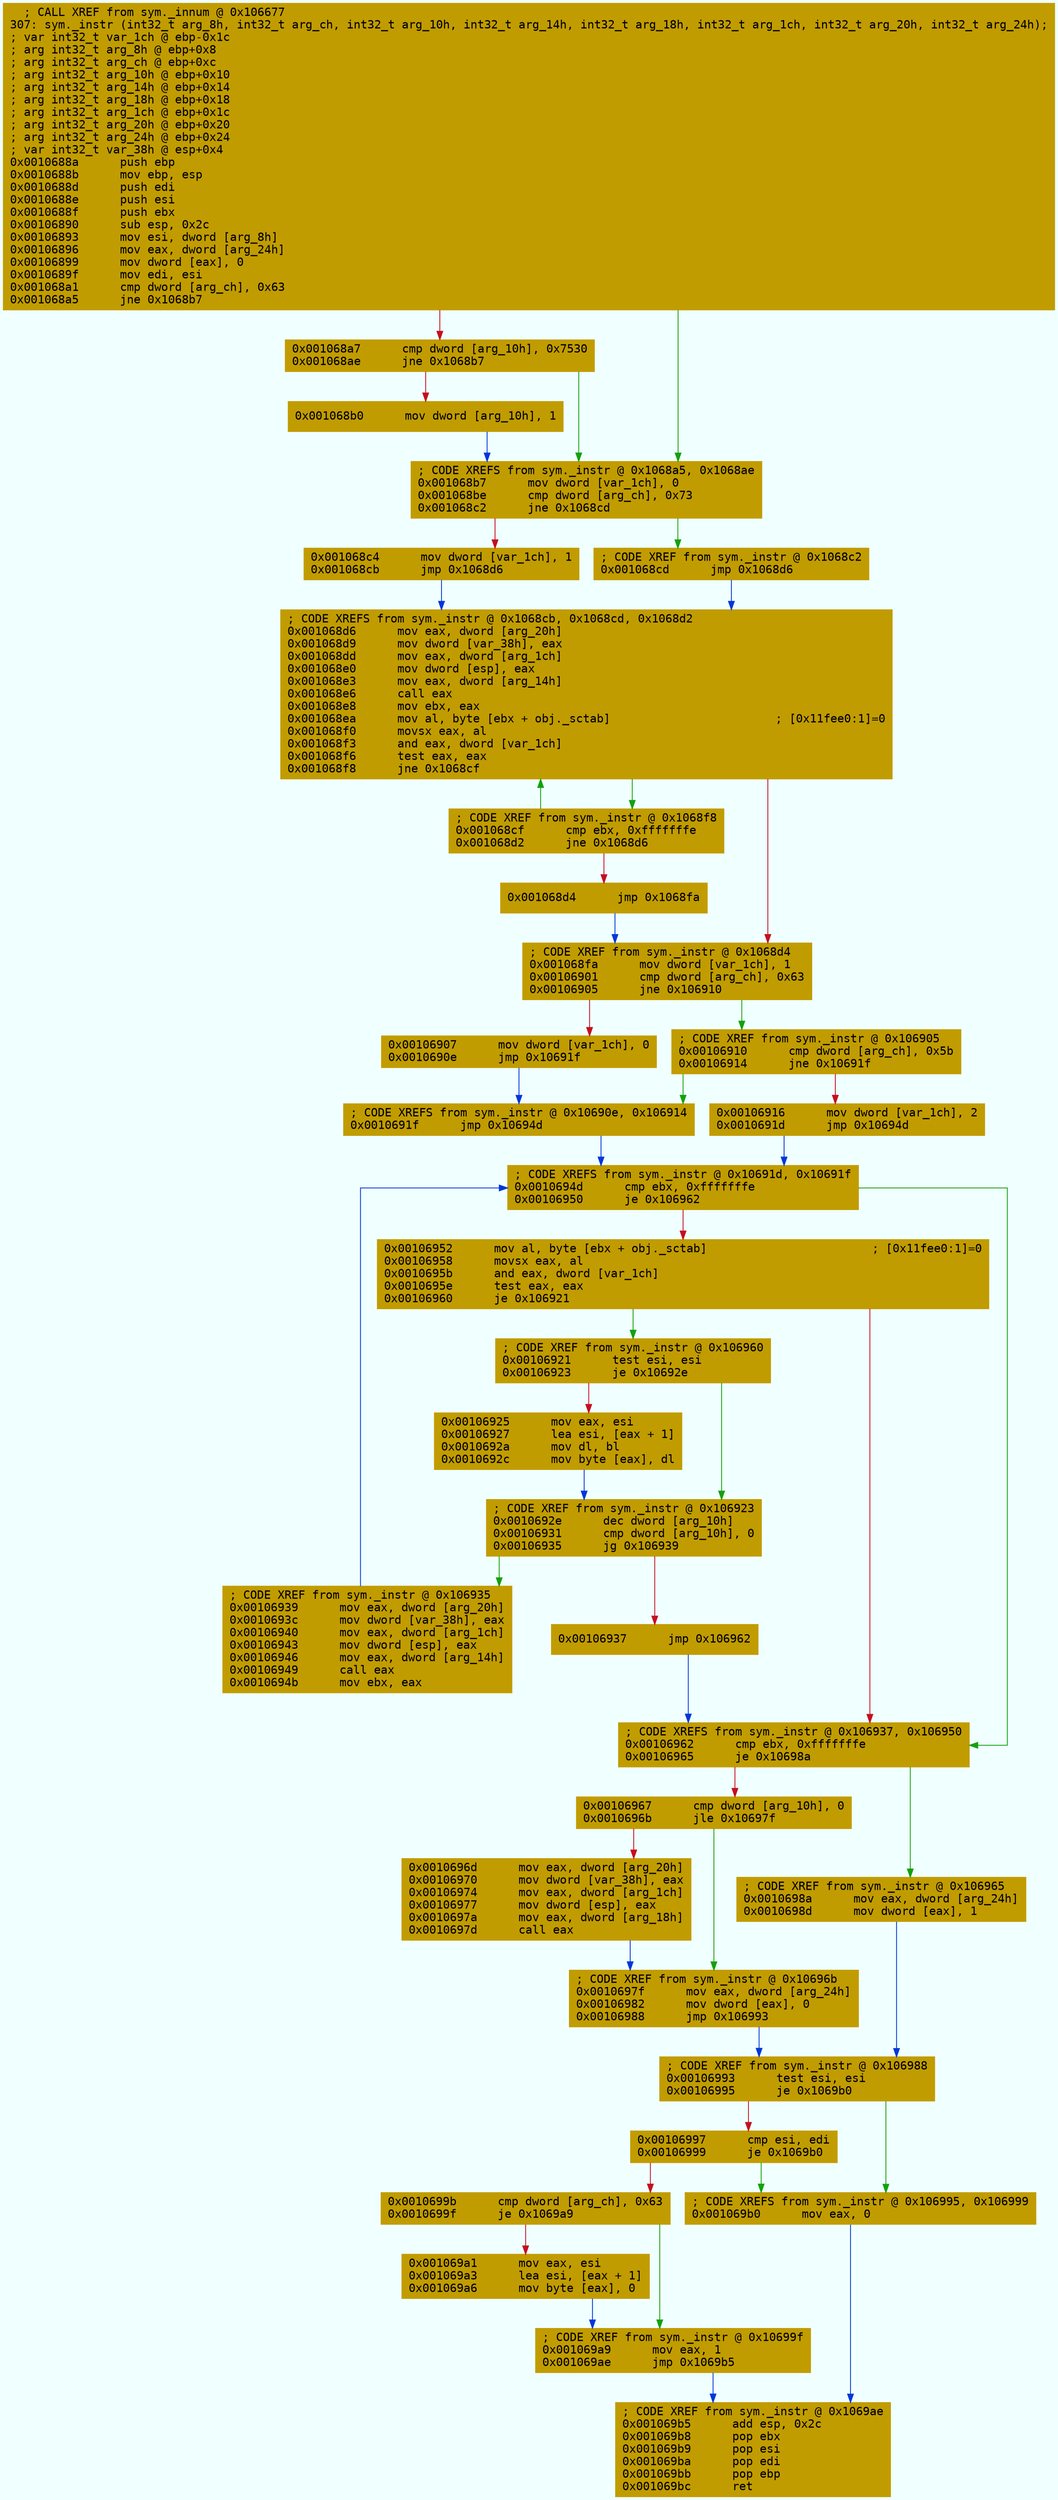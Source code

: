 digraph code {
	graph [bgcolor=azure fontsize=8 fontname="Courier" splines="ortho"];
	node [fillcolor=gray style=filled shape=box];
	edge [arrowhead="normal"];
	"0x0010688a" [URL="sym._instr/0x0010688a", fillcolor="#c19c00",color="#c19c00", fontname="Courier",label="  ; CALL XREF from sym._innum @ 0x106677\l307: sym._instr (int32_t arg_8h, int32_t arg_ch, int32_t arg_10h, int32_t arg_14h, int32_t arg_18h, int32_t arg_1ch, int32_t arg_20h, int32_t arg_24h);\l; var int32_t var_1ch @ ebp-0x1c\l; arg int32_t arg_8h @ ebp+0x8\l; arg int32_t arg_ch @ ebp+0xc\l; arg int32_t arg_10h @ ebp+0x10\l; arg int32_t arg_14h @ ebp+0x14\l; arg int32_t arg_18h @ ebp+0x18\l; arg int32_t arg_1ch @ ebp+0x1c\l; arg int32_t arg_20h @ ebp+0x20\l; arg int32_t arg_24h @ ebp+0x24\l; var int32_t var_38h @ esp+0x4\l0x0010688a      push ebp\l0x0010688b      mov ebp, esp\l0x0010688d      push edi\l0x0010688e      push esi\l0x0010688f      push ebx\l0x00106890      sub esp, 0x2c\l0x00106893      mov esi, dword [arg_8h]\l0x00106896      mov eax, dword [arg_24h]\l0x00106899      mov dword [eax], 0\l0x0010689f      mov edi, esi\l0x001068a1      cmp dword [arg_ch], 0x63\l0x001068a5      jne 0x1068b7\l"]
	"0x001068a7" [URL="sym._instr/0x001068a7", fillcolor="#c19c00",color="#c19c00", fontname="Courier",label="0x001068a7      cmp dword [arg_10h], 0x7530\l0x001068ae      jne 0x1068b7\l"]
	"0x001068b0" [URL="sym._instr/0x001068b0", fillcolor="#c19c00",color="#c19c00", fontname="Courier",label="0x001068b0      mov dword [arg_10h], 1\l"]
	"0x001068b7" [URL="sym._instr/0x001068b7", fillcolor="#c19c00",color="#c19c00", fontname="Courier",label="; CODE XREFS from sym._instr @ 0x1068a5, 0x1068ae\l0x001068b7      mov dword [var_1ch], 0\l0x001068be      cmp dword [arg_ch], 0x73\l0x001068c2      jne 0x1068cd\l"]
	"0x001068c4" [URL="sym._instr/0x001068c4", fillcolor="#c19c00",color="#c19c00", fontname="Courier",label="0x001068c4      mov dword [var_1ch], 1\l0x001068cb      jmp 0x1068d6\l"]
	"0x001068cd" [URL="sym._instr/0x001068cd", fillcolor="#c19c00",color="#c19c00", fontname="Courier",label="; CODE XREF from sym._instr @ 0x1068c2\l0x001068cd      jmp 0x1068d6\l"]
	"0x001068cf" [URL="sym._instr/0x001068cf", fillcolor="#c19c00",color="#c19c00", fontname="Courier",label="; CODE XREF from sym._instr @ 0x1068f8\l0x001068cf      cmp ebx, 0xfffffffe\l0x001068d2      jne 0x1068d6\l"]
	"0x001068d4" [URL="sym._instr/0x001068d4", fillcolor="#c19c00",color="#c19c00", fontname="Courier",label="0x001068d4      jmp 0x1068fa\l"]
	"0x001068d6" [URL="sym._instr/0x001068d6", fillcolor="#c19c00",color="#c19c00", fontname="Courier",label="; CODE XREFS from sym._instr @ 0x1068cb, 0x1068cd, 0x1068d2\l0x001068d6      mov eax, dword [arg_20h]\l0x001068d9      mov dword [var_38h], eax\l0x001068dd      mov eax, dword [arg_1ch]\l0x001068e0      mov dword [esp], eax\l0x001068e3      mov eax, dword [arg_14h]\l0x001068e6      call eax\l0x001068e8      mov ebx, eax\l0x001068ea      mov al, byte [ebx + obj._sctab]                        ; [0x11fee0:1]=0\l0x001068f0      movsx eax, al\l0x001068f3      and eax, dword [var_1ch]\l0x001068f6      test eax, eax\l0x001068f8      jne 0x1068cf\l"]
	"0x001068fa" [URL="sym._instr/0x001068fa", fillcolor="#c19c00",color="#c19c00", fontname="Courier",label="; CODE XREF from sym._instr @ 0x1068d4\l0x001068fa      mov dword [var_1ch], 1\l0x00106901      cmp dword [arg_ch], 0x63\l0x00106905      jne 0x106910\l"]
	"0x00106907" [URL="sym._instr/0x00106907", fillcolor="#c19c00",color="#c19c00", fontname="Courier",label="0x00106907      mov dword [var_1ch], 0\l0x0010690e      jmp 0x10691f\l"]
	"0x00106910" [URL="sym._instr/0x00106910", fillcolor="#c19c00",color="#c19c00", fontname="Courier",label="; CODE XREF from sym._instr @ 0x106905\l0x00106910      cmp dword [arg_ch], 0x5b\l0x00106914      jne 0x10691f\l"]
	"0x00106916" [URL="sym._instr/0x00106916", fillcolor="#c19c00",color="#c19c00", fontname="Courier",label="0x00106916      mov dword [var_1ch], 2\l0x0010691d      jmp 0x10694d\l"]
	"0x0010691f" [URL="sym._instr/0x0010691f", fillcolor="#c19c00",color="#c19c00", fontname="Courier",label="; CODE XREFS from sym._instr @ 0x10690e, 0x106914\l0x0010691f      jmp 0x10694d\l"]
	"0x00106921" [URL="sym._instr/0x00106921", fillcolor="#c19c00",color="#c19c00", fontname="Courier",label="; CODE XREF from sym._instr @ 0x106960\l0x00106921      test esi, esi\l0x00106923      je 0x10692e\l"]
	"0x00106925" [URL="sym._instr/0x00106925", fillcolor="#c19c00",color="#c19c00", fontname="Courier",label="0x00106925      mov eax, esi\l0x00106927      lea esi, [eax + 1]\l0x0010692a      mov dl, bl\l0x0010692c      mov byte [eax], dl\l"]
	"0x0010692e" [URL="sym._instr/0x0010692e", fillcolor="#c19c00",color="#c19c00", fontname="Courier",label="; CODE XREF from sym._instr @ 0x106923\l0x0010692e      dec dword [arg_10h]\l0x00106931      cmp dword [arg_10h], 0\l0x00106935      jg 0x106939\l"]
	"0x00106937" [URL="sym._instr/0x00106937", fillcolor="#c19c00",color="#c19c00", fontname="Courier",label="0x00106937      jmp 0x106962\l"]
	"0x00106939" [URL="sym._instr/0x00106939", fillcolor="#c19c00",color="#c19c00", fontname="Courier",label="; CODE XREF from sym._instr @ 0x106935\l0x00106939      mov eax, dword [arg_20h]\l0x0010693c      mov dword [var_38h], eax\l0x00106940      mov eax, dword [arg_1ch]\l0x00106943      mov dword [esp], eax\l0x00106946      mov eax, dword [arg_14h]\l0x00106949      call eax\l0x0010694b      mov ebx, eax\l"]
	"0x0010694d" [URL="sym._instr/0x0010694d", fillcolor="#c19c00",color="#c19c00", fontname="Courier",label="; CODE XREFS from sym._instr @ 0x10691d, 0x10691f\l0x0010694d      cmp ebx, 0xfffffffe\l0x00106950      je 0x106962\l"]
	"0x00106952" [URL="sym._instr/0x00106952", fillcolor="#c19c00",color="#c19c00", fontname="Courier",label="0x00106952      mov al, byte [ebx + obj._sctab]                        ; [0x11fee0:1]=0\l0x00106958      movsx eax, al\l0x0010695b      and eax, dword [var_1ch]\l0x0010695e      test eax, eax\l0x00106960      je 0x106921\l"]
	"0x00106962" [URL="sym._instr/0x00106962", fillcolor="#c19c00",color="#c19c00", fontname="Courier",label="; CODE XREFS from sym._instr @ 0x106937, 0x106950\l0x00106962      cmp ebx, 0xfffffffe\l0x00106965      je 0x10698a\l"]
	"0x00106967" [URL="sym._instr/0x00106967", fillcolor="#c19c00",color="#c19c00", fontname="Courier",label="0x00106967      cmp dword [arg_10h], 0\l0x0010696b      jle 0x10697f\l"]
	"0x0010696d" [URL="sym._instr/0x0010696d", fillcolor="#c19c00",color="#c19c00", fontname="Courier",label="0x0010696d      mov eax, dword [arg_20h]\l0x00106970      mov dword [var_38h], eax\l0x00106974      mov eax, dword [arg_1ch]\l0x00106977      mov dword [esp], eax\l0x0010697a      mov eax, dword [arg_18h]\l0x0010697d      call eax\l"]
	"0x0010697f" [URL="sym._instr/0x0010697f", fillcolor="#c19c00",color="#c19c00", fontname="Courier",label="; CODE XREF from sym._instr @ 0x10696b\l0x0010697f      mov eax, dword [arg_24h]\l0x00106982      mov dword [eax], 0\l0x00106988      jmp 0x106993\l"]
	"0x0010698a" [URL="sym._instr/0x0010698a", fillcolor="#c19c00",color="#c19c00", fontname="Courier",label="; CODE XREF from sym._instr @ 0x106965\l0x0010698a      mov eax, dword [arg_24h]\l0x0010698d      mov dword [eax], 1\l"]
	"0x00106993" [URL="sym._instr/0x00106993", fillcolor="#c19c00",color="#c19c00", fontname="Courier",label="; CODE XREF from sym._instr @ 0x106988\l0x00106993      test esi, esi\l0x00106995      je 0x1069b0\l"]
	"0x00106997" [URL="sym._instr/0x00106997", fillcolor="#c19c00",color="#c19c00", fontname="Courier",label="0x00106997      cmp esi, edi\l0x00106999      je 0x1069b0\l"]
	"0x0010699b" [URL="sym._instr/0x0010699b", fillcolor="#c19c00",color="#c19c00", fontname="Courier",label="0x0010699b      cmp dword [arg_ch], 0x63\l0x0010699f      je 0x1069a9\l"]
	"0x001069a1" [URL="sym._instr/0x001069a1", fillcolor="#c19c00",color="#c19c00", fontname="Courier",label="0x001069a1      mov eax, esi\l0x001069a3      lea esi, [eax + 1]\l0x001069a6      mov byte [eax], 0\l"]
	"0x001069a9" [URL="sym._instr/0x001069a9", fillcolor="#c19c00",color="#c19c00", fontname="Courier",label="; CODE XREF from sym._instr @ 0x10699f\l0x001069a9      mov eax, 1\l0x001069ae      jmp 0x1069b5\l"]
	"0x001069b0" [URL="sym._instr/0x001069b0", fillcolor="#c19c00",color="#c19c00", fontname="Courier",label="; CODE XREFS from sym._instr @ 0x106995, 0x106999\l0x001069b0      mov eax, 0\l"]
	"0x001069b5" [URL="sym._instr/0x001069b5", fillcolor="#c19c00",color="#c19c00", fontname="Courier",label="; CODE XREF from sym._instr @ 0x1069ae\l0x001069b5      add esp, 0x2c\l0x001069b8      pop ebx\l0x001069b9      pop esi\l0x001069ba      pop edi\l0x001069bb      pop ebp\l0x001069bc      ret\l"]
        "0x0010688a" -> "0x001068b7" [color="#13a10e"];
        "0x0010688a" -> "0x001068a7" [color="#c50f1f"];
        "0x001068a7" -> "0x001068b7" [color="#13a10e"];
        "0x001068a7" -> "0x001068b0" [color="#c50f1f"];
        "0x001068b0" -> "0x001068b7" [color="#0037da"];
        "0x001068b7" -> "0x001068cd" [color="#13a10e"];
        "0x001068b7" -> "0x001068c4" [color="#c50f1f"];
        "0x001068c4" -> "0x001068d6" [color="#0037da"];
        "0x001068cd" -> "0x001068d6" [color="#0037da"];
        "0x001068cf" -> "0x001068d6" [color="#13a10e"];
        "0x001068cf" -> "0x001068d4" [color="#c50f1f"];
        "0x001068d4" -> "0x001068fa" [color="#0037da"];
        "0x001068d6" -> "0x001068cf" [color="#13a10e"];
        "0x001068d6" -> "0x001068fa" [color="#c50f1f"];
        "0x001068fa" -> "0x00106910" [color="#13a10e"];
        "0x001068fa" -> "0x00106907" [color="#c50f1f"];
        "0x00106907" -> "0x0010691f" [color="#0037da"];
        "0x00106910" -> "0x0010691f" [color="#13a10e"];
        "0x00106910" -> "0x00106916" [color="#c50f1f"];
        "0x00106916" -> "0x0010694d" [color="#0037da"];
        "0x0010691f" -> "0x0010694d" [color="#0037da"];
        "0x00106921" -> "0x0010692e" [color="#13a10e"];
        "0x00106921" -> "0x00106925" [color="#c50f1f"];
        "0x00106925" -> "0x0010692e" [color="#0037da"];
        "0x0010692e" -> "0x00106939" [color="#13a10e"];
        "0x0010692e" -> "0x00106937" [color="#c50f1f"];
        "0x00106937" -> "0x00106962" [color="#0037da"];
        "0x00106939" -> "0x0010694d" [color="#0037da"];
        "0x0010694d" -> "0x00106962" [color="#13a10e"];
        "0x0010694d" -> "0x00106952" [color="#c50f1f"];
        "0x00106952" -> "0x00106921" [color="#13a10e"];
        "0x00106952" -> "0x00106962" [color="#c50f1f"];
        "0x00106962" -> "0x0010698a" [color="#13a10e"];
        "0x00106962" -> "0x00106967" [color="#c50f1f"];
        "0x00106967" -> "0x0010697f" [color="#13a10e"];
        "0x00106967" -> "0x0010696d" [color="#c50f1f"];
        "0x0010696d" -> "0x0010697f" [color="#0037da"];
        "0x0010697f" -> "0x00106993" [color="#0037da"];
        "0x0010698a" -> "0x00106993" [color="#0037da"];
        "0x00106993" -> "0x001069b0" [color="#13a10e"];
        "0x00106993" -> "0x00106997" [color="#c50f1f"];
        "0x00106997" -> "0x001069b0" [color="#13a10e"];
        "0x00106997" -> "0x0010699b" [color="#c50f1f"];
        "0x0010699b" -> "0x001069a9" [color="#13a10e"];
        "0x0010699b" -> "0x001069a1" [color="#c50f1f"];
        "0x001069a1" -> "0x001069a9" [color="#0037da"];
        "0x001069a9" -> "0x001069b5" [color="#0037da"];
        "0x001069b0" -> "0x001069b5" [color="#0037da"];
}
